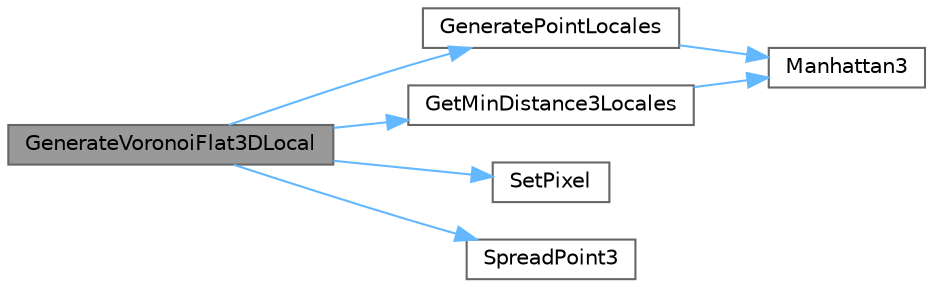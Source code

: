 digraph "GenerateVoronoiFlat3DLocal"
{
 // LATEX_PDF_SIZE
  bgcolor="transparent";
  edge [fontname=Helvetica,fontsize=10,labelfontname=Helvetica,labelfontsize=10];
  node [fontname=Helvetica,fontsize=10,shape=box,height=0.2,width=0.4];
  rankdir="LR";
  Node1 [id="Node000001",label="GenerateVoronoiFlat3DLocal",height=0.2,width=0.4,color="gray40", fillcolor="grey60", style="filled", fontcolor="black",tooltip="Faster Method for Generating Voronoi Diagrams."];
  Node1 -> Node2 [id="edge13_Node000001_Node000002",color="steelblue1",style="solid",tooltip=" "];
  Node2 [id="Node000002",label="GeneratePointLocales",height=0.2,width=0.4,color="grey40", fillcolor="white", style="filled",URL="$dd/d4e/a00329.html#a2d4e6084981252d94b4287b36e85aec7",tooltip=" "];
  Node2 -> Node3 [id="edge14_Node000002_Node000003",color="steelblue1",style="solid",tooltip=" "];
  Node3 [id="Node000003",label="Manhattan3",height=0.2,width=0.4,color="grey40", fillcolor="white", style="filled",URL="$dd/de2/a00320.html#ace80df346398f6e153166e87cee41d47",tooltip=" "];
  Node1 -> Node4 [id="edge15_Node000001_Node000004",color="steelblue1",style="solid",tooltip=" "];
  Node4 [id="Node000004",label="GetMinDistance3Locales",height=0.2,width=0.4,color="grey40", fillcolor="white", style="filled",URL="$dd/d4e/a00329.html#ae17850a552864500c4f1e1f80b8add6a",tooltip=" "];
  Node4 -> Node3 [id="edge16_Node000004_Node000003",color="steelblue1",style="solid",tooltip=" "];
  Node1 -> Node5 [id="edge17_Node000001_Node000005",color="steelblue1",style="solid",tooltip=" "];
  Node5 [id="Node000005",label="SetPixel",height=0.2,width=0.4,color="grey40", fillcolor="white", style="filled",URL="$d0/d39/a00314.html#aefaa1253ccc17864ac32b9d685b821d4",tooltip=" "];
  Node1 -> Node6 [id="edge18_Node000001_Node000006",color="steelblue1",style="solid",tooltip=" "];
  Node6 [id="Node000006",label="SpreadPoint3",height=0.2,width=0.4,color="grey40", fillcolor="white", style="filled",URL="$dd/d4e/a00329.html#ab7214af202e08fe839b1623f5f783f59",tooltip=" "];
}
